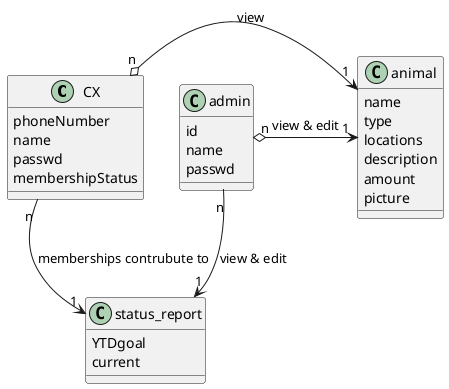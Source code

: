 @startuml class

class CX {
    phoneNumber
    name
    passwd
    membershipStatus
}

class animal { 
    name 
    type 
    locations 
    description
    amount
    picture
     
}

class admin { 
    id 
    name 
    passwd
}
class status_report { 
    YTDgoal
    current 
}
CX "n" o-> "1" animal: view
admin "n" o-> "1" animal: view & edit 
admin "n" --> "1" status_report: view & edit 
CX "n" --> "1" status_report: memberships contrubute to 



@enduml